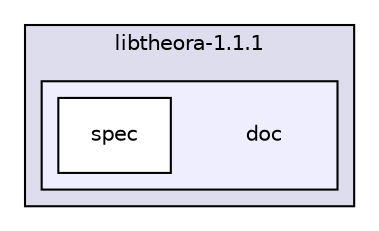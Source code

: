 digraph "theora/libtheora-1.1.1/doc" {
  compound=true
  node [ fontsize="10", fontname="Helvetica"];
  edge [ labelfontsize="10", labelfontname="Helvetica"];
  subgraph clusterdir_67164114db8055b3c4ba793f017b5b87 {
    graph [ bgcolor="#ddddee", pencolor="black", label="libtheora-1.1.1" fontname="Helvetica", fontsize="10", URL="dir_67164114db8055b3c4ba793f017b5b87.html"]
  subgraph clusterdir_e895347ad55a28e1b71237fef4b01f71 {
    graph [ bgcolor="#eeeeff", pencolor="black", label="" URL="dir_e895347ad55a28e1b71237fef4b01f71.html"];
    dir_e895347ad55a28e1b71237fef4b01f71 [shape=plaintext label="doc"];
    dir_a2e9ec8fd951f90283938cc94e7024d6 [shape=box label="spec" color="black" fillcolor="white" style="filled" URL="dir_a2e9ec8fd951f90283938cc94e7024d6.html"];
  }
  }
}
